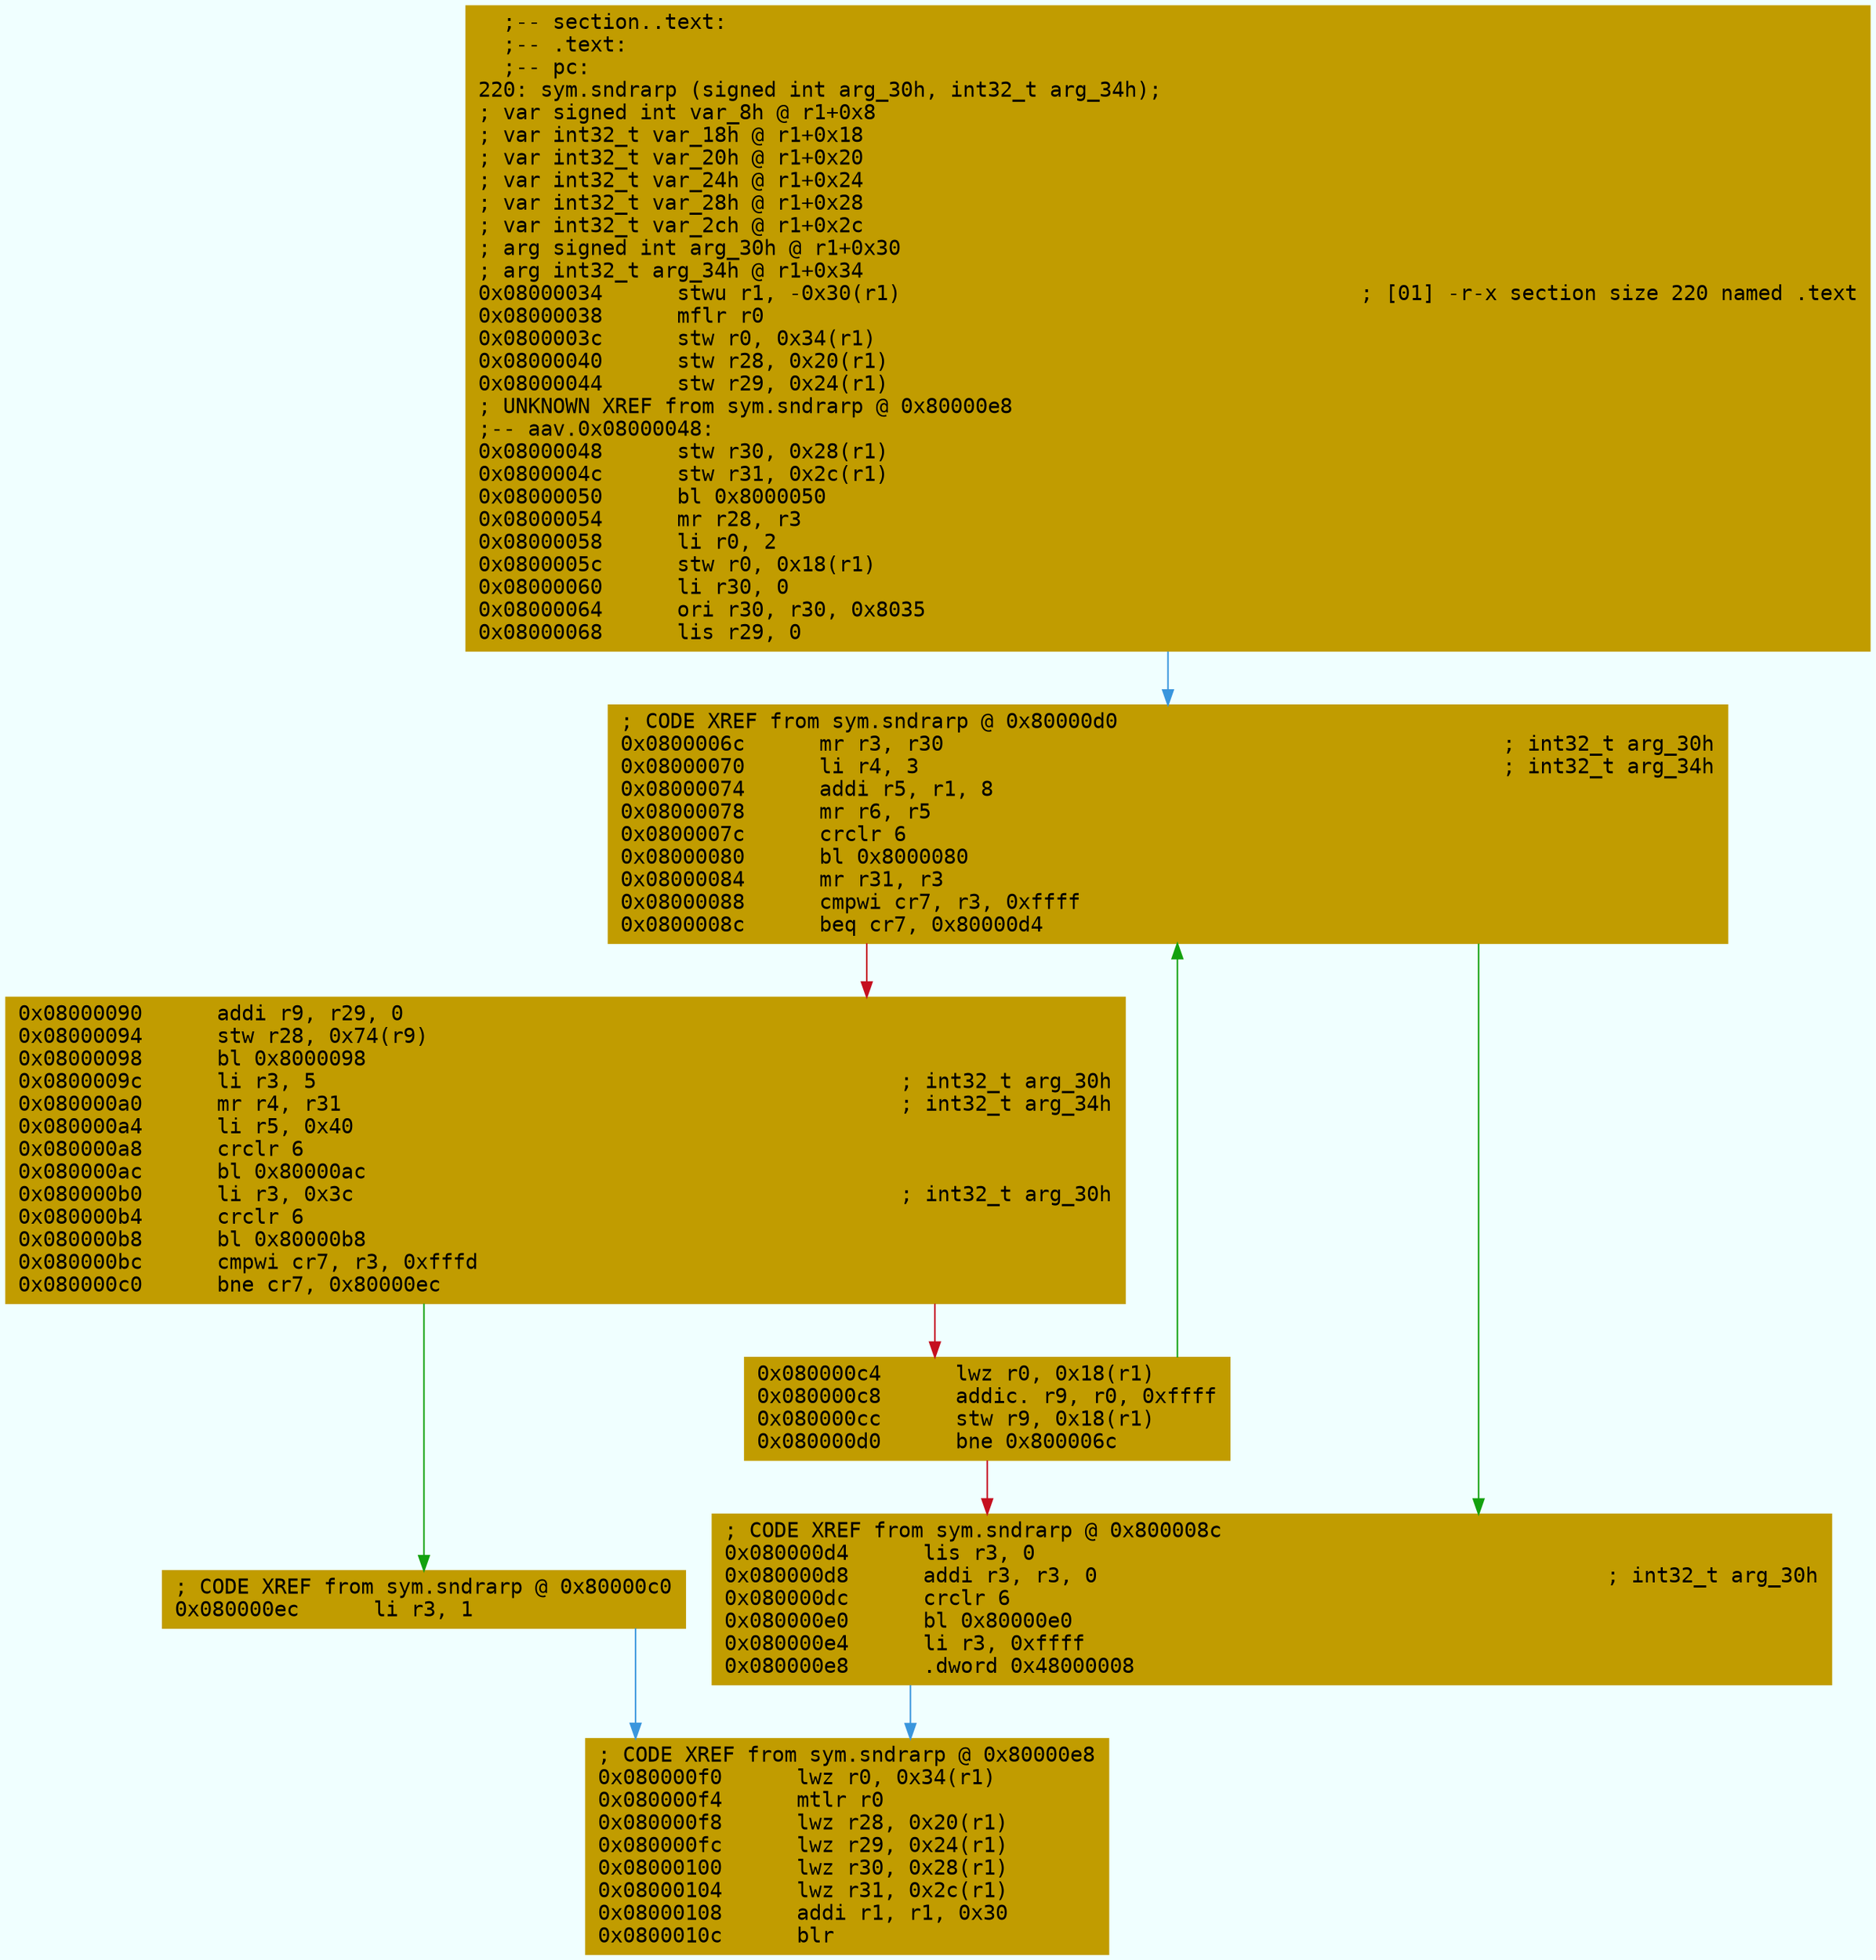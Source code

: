 digraph code {
	graph [bgcolor=azure fontsize=8 fontname="Courier" splines="ortho"];
	node [fillcolor=gray style=filled shape=box];
	edge [arrowhead="normal"];
	"0x08000034" [URL="sym.sndrarp/0x08000034", fillcolor="#c19c00",color="#c19c00", fontname="Courier",label="  ;-- section..text:\l  ;-- .text:\l  ;-- pc:\l220: sym.sndrarp (signed int arg_30h, int32_t arg_34h);\l; var signed int var_8h @ r1+0x8\l; var int32_t var_18h @ r1+0x18\l; var int32_t var_20h @ r1+0x20\l; var int32_t var_24h @ r1+0x24\l; var int32_t var_28h @ r1+0x28\l; var int32_t var_2ch @ r1+0x2c\l; arg signed int arg_30h @ r1+0x30\l; arg int32_t arg_34h @ r1+0x34\l0x08000034      stwu r1, -0x30(r1)                                     ; [01] -r-x section size 220 named .text\l0x08000038      mflr r0\l0x0800003c      stw r0, 0x34(r1)\l0x08000040      stw r28, 0x20(r1)\l0x08000044      stw r29, 0x24(r1)\l; UNKNOWN XREF from sym.sndrarp @ 0x80000e8\l;-- aav.0x08000048:\l0x08000048      stw r30, 0x28(r1)\l0x0800004c      stw r31, 0x2c(r1)\l0x08000050      bl 0x8000050\l0x08000054      mr r28, r3\l0x08000058      li r0, 2\l0x0800005c      stw r0, 0x18(r1)\l0x08000060      li r30, 0\l0x08000064      ori r30, r30, 0x8035\l0x08000068      lis r29, 0\l"]
	"0x0800006c" [URL="sym.sndrarp/0x0800006c", fillcolor="#c19c00",color="#c19c00", fontname="Courier",label="; CODE XREF from sym.sndrarp @ 0x80000d0\l0x0800006c      mr r3, r30                                             ; int32_t arg_30h\l0x08000070      li r4, 3                                               ; int32_t arg_34h\l0x08000074      addi r5, r1, 8\l0x08000078      mr r6, r5\l0x0800007c      crclr 6\l0x08000080      bl 0x8000080\l0x08000084      mr r31, r3\l0x08000088      cmpwi cr7, r3, 0xffff\l0x0800008c      beq cr7, 0x80000d4\l"]
	"0x08000090" [URL="sym.sndrarp/0x08000090", fillcolor="#c19c00",color="#c19c00", fontname="Courier",label="0x08000090      addi r9, r29, 0\l0x08000094      stw r28, 0x74(r9)\l0x08000098      bl 0x8000098\l0x0800009c      li r3, 5                                               ; int32_t arg_30h\l0x080000a0      mr r4, r31                                             ; int32_t arg_34h\l0x080000a4      li r5, 0x40\l0x080000a8      crclr 6\l0x080000ac      bl 0x80000ac\l0x080000b0      li r3, 0x3c                                            ; int32_t arg_30h\l0x080000b4      crclr 6\l0x080000b8      bl 0x80000b8\l0x080000bc      cmpwi cr7, r3, 0xfffd\l0x080000c0      bne cr7, 0x80000ec\l"]
	"0x080000c4" [URL="sym.sndrarp/0x080000c4", fillcolor="#c19c00",color="#c19c00", fontname="Courier",label="0x080000c4      lwz r0, 0x18(r1)\l0x080000c8      addic. r9, r0, 0xffff\l0x080000cc      stw r9, 0x18(r1)\l0x080000d0      bne 0x800006c\l"]
	"0x080000d4" [URL="sym.sndrarp/0x080000d4", fillcolor="#c19c00",color="#c19c00", fontname="Courier",label="; CODE XREF from sym.sndrarp @ 0x800008c\l0x080000d4      lis r3, 0\l0x080000d8      addi r3, r3, 0                                         ; int32_t arg_30h\l0x080000dc      crclr 6\l0x080000e0      bl 0x80000e0\l0x080000e4      li r3, 0xffff\l0x080000e8      .dword 0x48000008\l"]
	"0x080000ec" [URL="sym.sndrarp/0x080000ec", fillcolor="#c19c00",color="#c19c00", fontname="Courier",label="; CODE XREF from sym.sndrarp @ 0x80000c0\l0x080000ec      li r3, 1\l"]
	"0x080000f0" [URL="sym.sndrarp/0x080000f0", fillcolor="#c19c00",color="#c19c00", fontname="Courier",label="; CODE XREF from sym.sndrarp @ 0x80000e8\l0x080000f0      lwz r0, 0x34(r1)\l0x080000f4      mtlr r0\l0x080000f8      lwz r28, 0x20(r1)\l0x080000fc      lwz r29, 0x24(r1)\l0x08000100      lwz r30, 0x28(r1)\l0x08000104      lwz r31, 0x2c(r1)\l0x08000108      addi r1, r1, 0x30\l0x0800010c      blr\l"]
        "0x08000034" -> "0x0800006c" [color="#3a96dd"];
        "0x0800006c" -> "0x080000d4" [color="#13a10e"];
        "0x0800006c" -> "0x08000090" [color="#c50f1f"];
        "0x08000090" -> "0x080000ec" [color="#13a10e"];
        "0x08000090" -> "0x080000c4" [color="#c50f1f"];
        "0x080000c4" -> "0x0800006c" [color="#13a10e"];
        "0x080000c4" -> "0x080000d4" [color="#c50f1f"];
        "0x080000d4" -> "0x080000f0" [color="#3a96dd"];
        "0x080000ec" -> "0x080000f0" [color="#3a96dd"];
}
